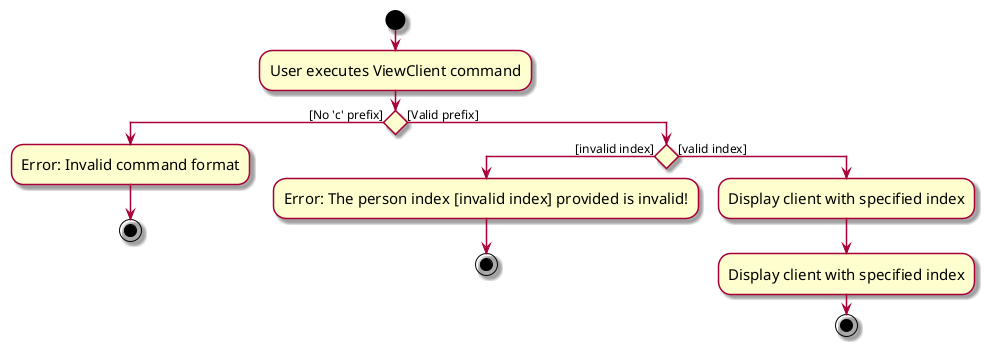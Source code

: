 @startuml
skin rose
skinparam ActivityFontSize 15
skinparam ArrowFontSize 12
start
:User executes ViewClient command;

if () then ([No 'c' prefix])
    -Error: Invalid command format
    stop
else ([Valid prefix])
    if () then ([invalid index])
    -Error: The person index [invalid index] provided is invalid!
    stop
    else([valid index])
        :Display client with specified index;
        :Display client with specified index;
        stop

endif
@enduml
